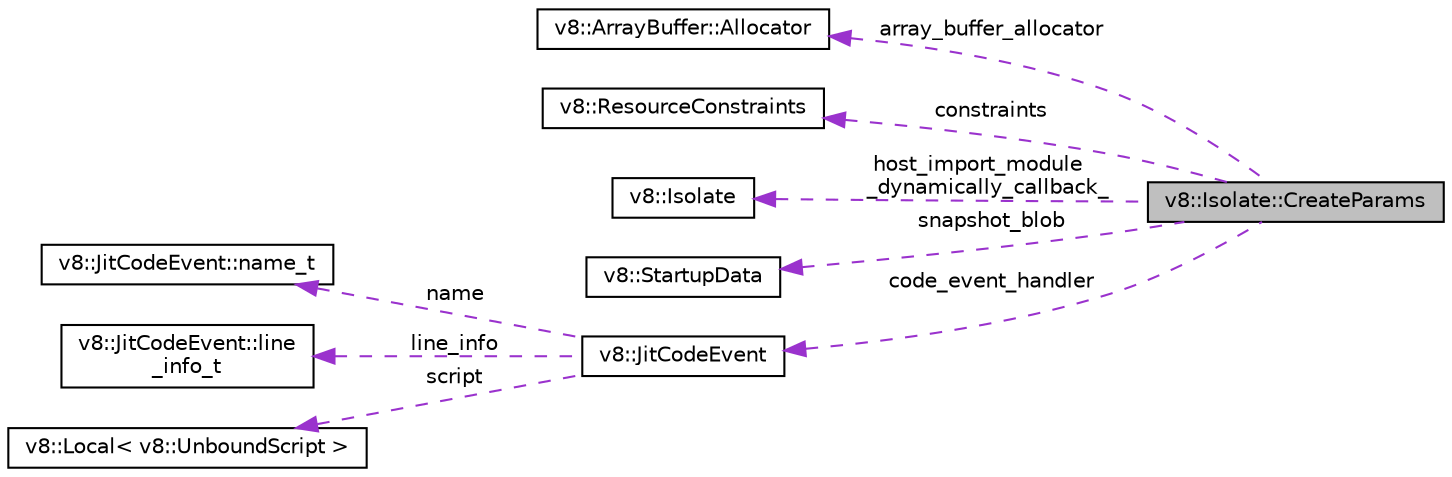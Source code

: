 digraph "v8::Isolate::CreateParams"
{
  edge [fontname="Helvetica",fontsize="10",labelfontname="Helvetica",labelfontsize="10"];
  node [fontname="Helvetica",fontsize="10",shape=record];
  rankdir="LR";
  Node1 [label="v8::Isolate::CreateParams",height=0.2,width=0.4,color="black", fillcolor="grey75", style="filled", fontcolor="black"];
  Node2 -> Node1 [dir="back",color="darkorchid3",fontsize="10",style="dashed",label=" array_buffer_allocator" ,fontname="Helvetica"];
  Node2 [label="v8::ArrayBuffer::Allocator",height=0.2,width=0.4,color="black", fillcolor="white", style="filled",URL="$classv8_1_1ArrayBuffer_1_1Allocator.html"];
  Node3 -> Node1 [dir="back",color="darkorchid3",fontsize="10",style="dashed",label=" constraints" ,fontname="Helvetica"];
  Node3 [label="v8::ResourceConstraints",height=0.2,width=0.4,color="black", fillcolor="white", style="filled",URL="$classv8_1_1ResourceConstraints.html"];
  Node4 -> Node1 [dir="back",color="darkorchid3",fontsize="10",style="dashed",label=" host_import_module\l_dynamically_callback_" ,fontname="Helvetica"];
  Node4 [label="v8::Isolate",height=0.2,width=0.4,color="black", fillcolor="white", style="filled",URL="$classv8_1_1Isolate.html"];
  Node5 -> Node1 [dir="back",color="darkorchid3",fontsize="10",style="dashed",label=" snapshot_blob" ,fontname="Helvetica"];
  Node5 [label="v8::StartupData",height=0.2,width=0.4,color="black", fillcolor="white", style="filled",URL="$classv8_1_1StartupData.html"];
  Node6 -> Node1 [dir="back",color="darkorchid3",fontsize="10",style="dashed",label=" code_event_handler" ,fontname="Helvetica"];
  Node6 [label="v8::JitCodeEvent",height=0.2,width=0.4,color="black", fillcolor="white", style="filled",URL="$structv8_1_1JitCodeEvent.html"];
  Node7 -> Node6 [dir="back",color="darkorchid3",fontsize="10",style="dashed",label=" name" ,fontname="Helvetica"];
  Node7 [label="v8::JitCodeEvent::name_t",height=0.2,width=0.4,color="black", fillcolor="white", style="filled",URL="$structv8_1_1JitCodeEvent_1_1name__t.html"];
  Node8 -> Node6 [dir="back",color="darkorchid3",fontsize="10",style="dashed",label=" line_info" ,fontname="Helvetica"];
  Node8 [label="v8::JitCodeEvent::line\l_info_t",height=0.2,width=0.4,color="black", fillcolor="white", style="filled",URL="$structv8_1_1JitCodeEvent_1_1line__info__t.html"];
  Node9 -> Node6 [dir="back",color="darkorchid3",fontsize="10",style="dashed",label=" script" ,fontname="Helvetica"];
  Node9 [label="v8::Local\< v8::UnboundScript \>",height=0.2,width=0.4,color="black", fillcolor="white", style="filled",URL="$classv8_1_1Local.html"];
}
